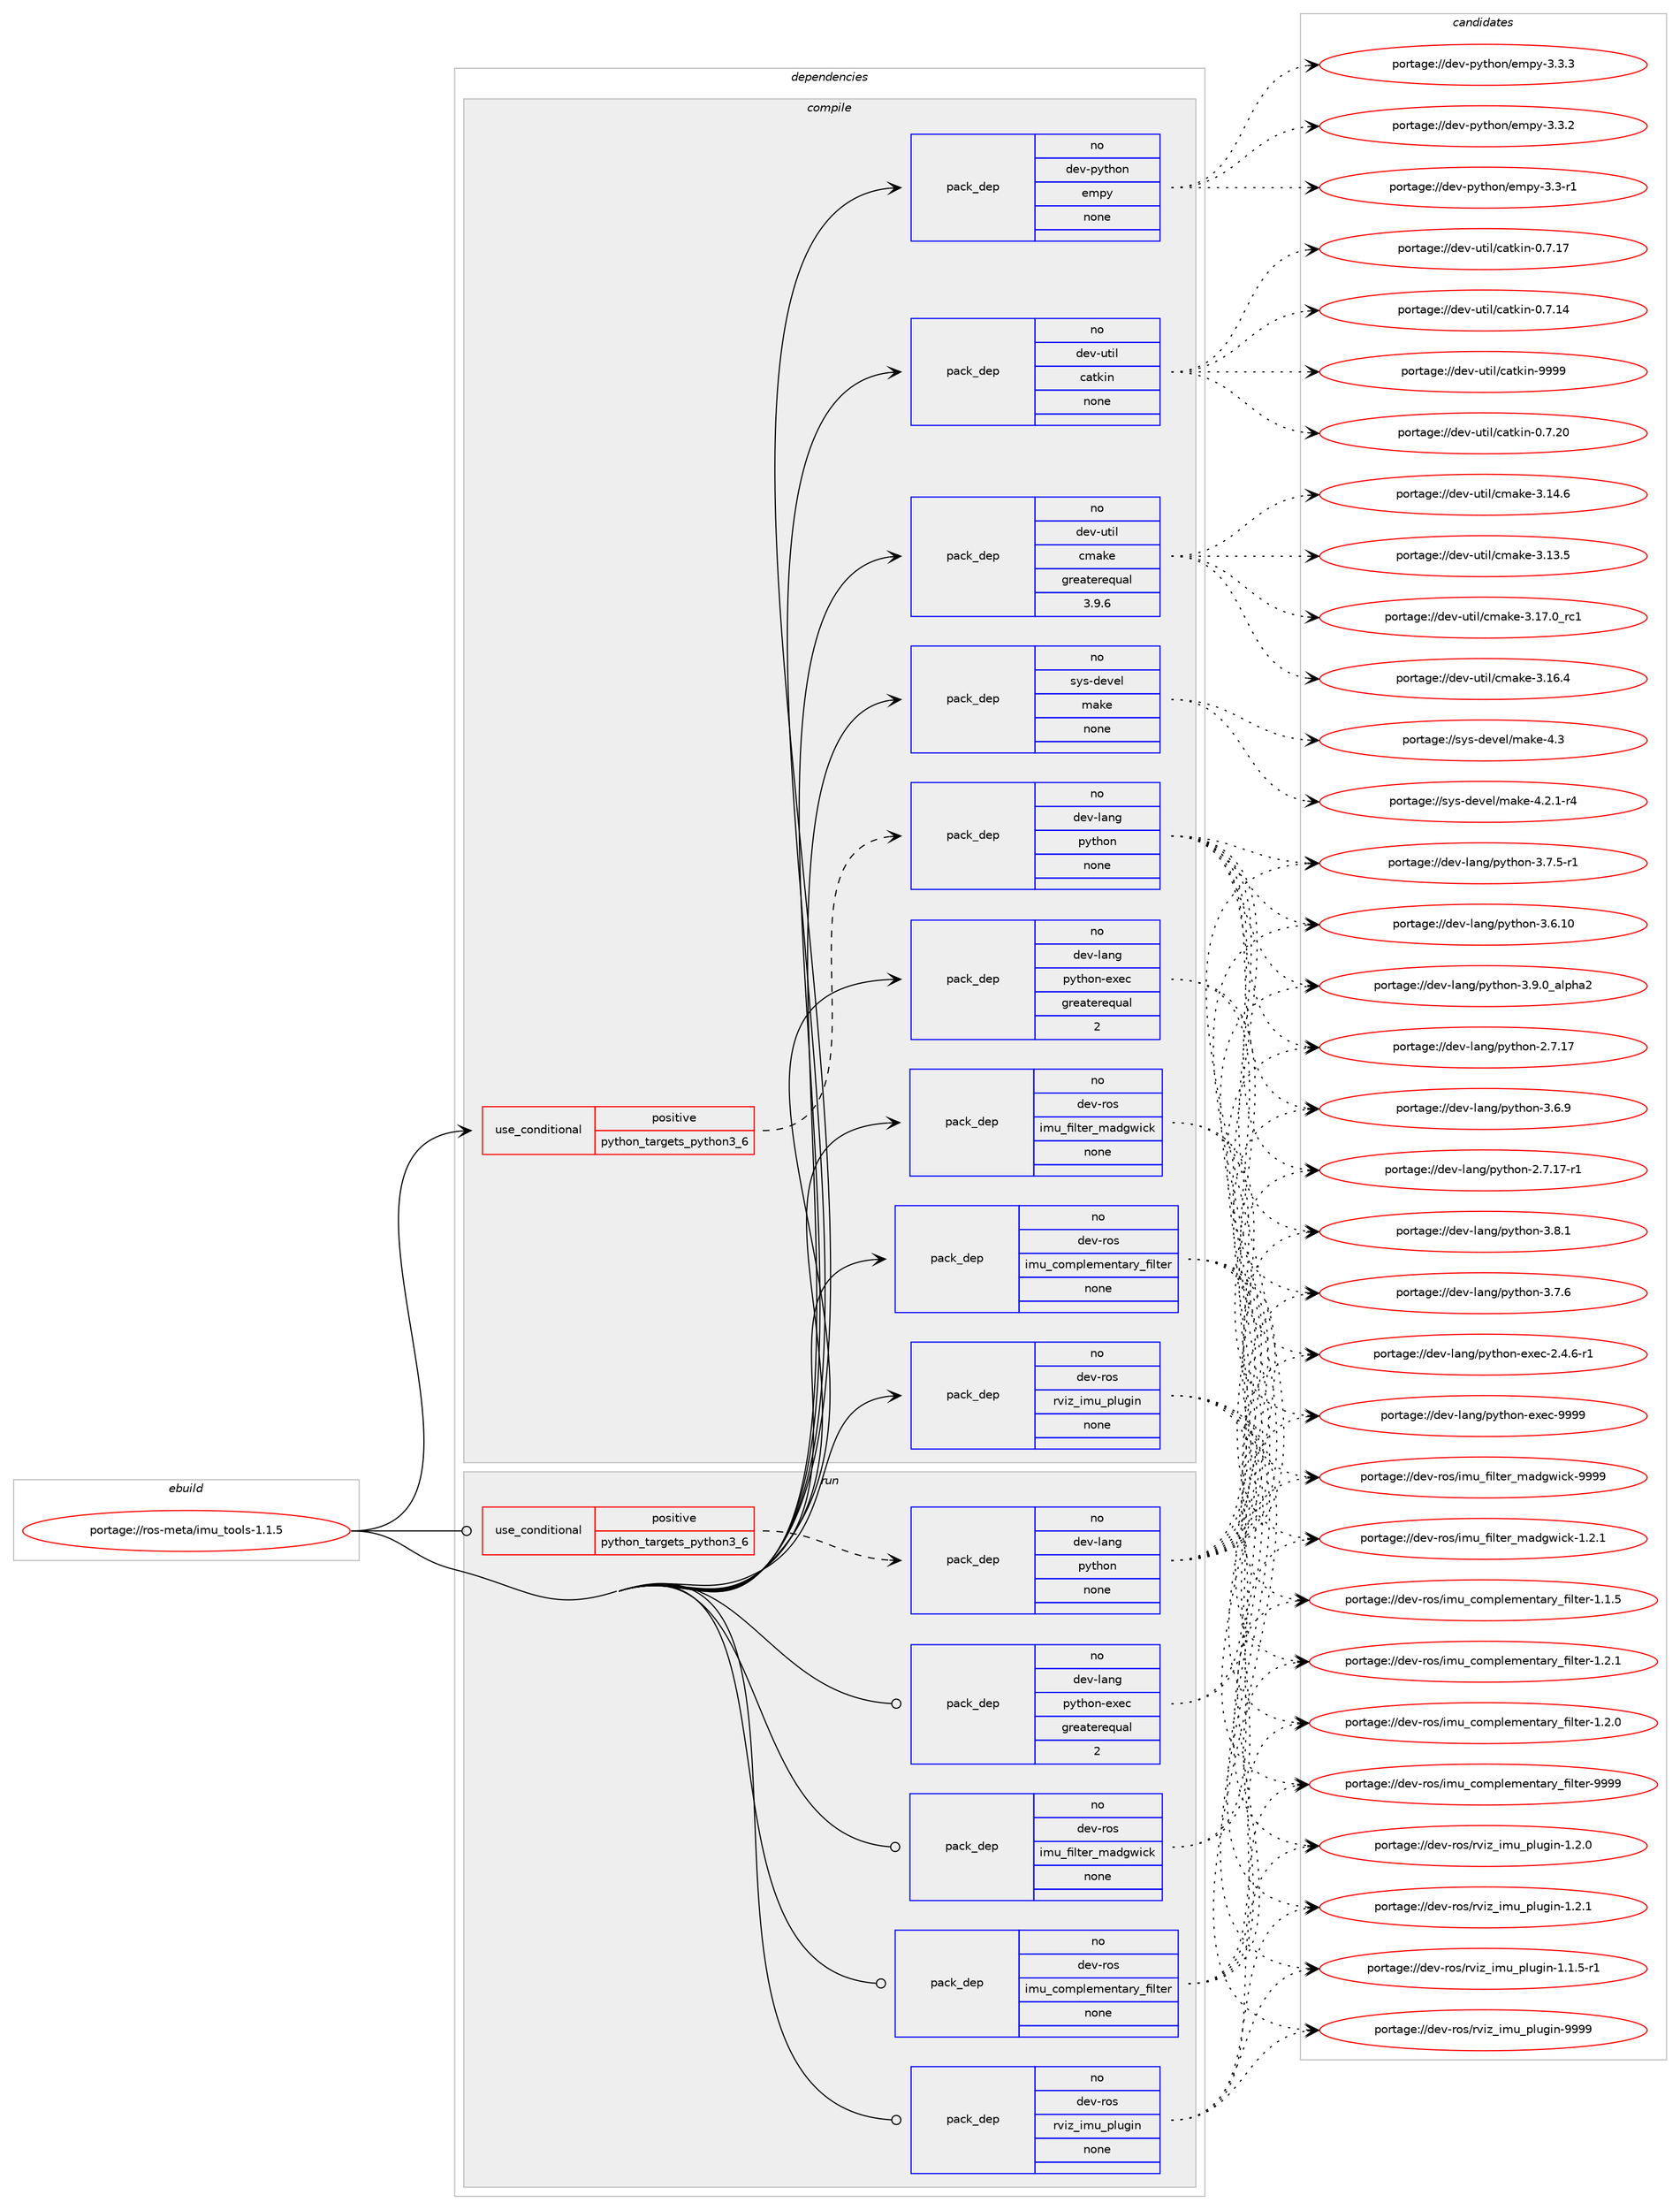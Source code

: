 digraph prolog {

# *************
# Graph options
# *************

newrank=true;
concentrate=true;
compound=true;
graph [rankdir=LR,fontname=Helvetica,fontsize=10,ranksep=1.5];#, ranksep=2.5, nodesep=0.2];
edge  [arrowhead=vee];
node  [fontname=Helvetica,fontsize=10];

# **********
# The ebuild
# **********

subgraph cluster_leftcol {
color=gray;
rank=same;
label=<<i>ebuild</i>>;
id [label="portage://ros-meta/imu_tools-1.1.5", color=red, width=4, href="../ros-meta/imu_tools-1.1.5.svg"];
}

# ****************
# The dependencies
# ****************

subgraph cluster_midcol {
color=gray;
label=<<i>dependencies</i>>;
subgraph cluster_compile {
fillcolor="#eeeeee";
style=filled;
label=<<i>compile</i>>;
subgraph cond18391 {
dependency95228 [label=<<TABLE BORDER="0" CELLBORDER="1" CELLSPACING="0" CELLPADDING="4"><TR><TD ROWSPAN="3" CELLPADDING="10">use_conditional</TD></TR><TR><TD>positive</TD></TR><TR><TD>python_targets_python3_6</TD></TR></TABLE>>, shape=none, color=red];
subgraph pack75142 {
dependency95229 [label=<<TABLE BORDER="0" CELLBORDER="1" CELLSPACING="0" CELLPADDING="4" WIDTH="220"><TR><TD ROWSPAN="6" CELLPADDING="30">pack_dep</TD></TR><TR><TD WIDTH="110">no</TD></TR><TR><TD>dev-lang</TD></TR><TR><TD>python</TD></TR><TR><TD>none</TD></TR><TR><TD></TD></TR></TABLE>>, shape=none, color=blue];
}
dependency95228:e -> dependency95229:w [weight=20,style="dashed",arrowhead="vee"];
}
id:e -> dependency95228:w [weight=20,style="solid",arrowhead="vee"];
subgraph pack75143 {
dependency95230 [label=<<TABLE BORDER="0" CELLBORDER="1" CELLSPACING="0" CELLPADDING="4" WIDTH="220"><TR><TD ROWSPAN="6" CELLPADDING="30">pack_dep</TD></TR><TR><TD WIDTH="110">no</TD></TR><TR><TD>dev-lang</TD></TR><TR><TD>python-exec</TD></TR><TR><TD>greaterequal</TD></TR><TR><TD>2</TD></TR></TABLE>>, shape=none, color=blue];
}
id:e -> dependency95230:w [weight=20,style="solid",arrowhead="vee"];
subgraph pack75144 {
dependency95231 [label=<<TABLE BORDER="0" CELLBORDER="1" CELLSPACING="0" CELLPADDING="4" WIDTH="220"><TR><TD ROWSPAN="6" CELLPADDING="30">pack_dep</TD></TR><TR><TD WIDTH="110">no</TD></TR><TR><TD>dev-python</TD></TR><TR><TD>empy</TD></TR><TR><TD>none</TD></TR><TR><TD></TD></TR></TABLE>>, shape=none, color=blue];
}
id:e -> dependency95231:w [weight=20,style="solid",arrowhead="vee"];
subgraph pack75145 {
dependency95232 [label=<<TABLE BORDER="0" CELLBORDER="1" CELLSPACING="0" CELLPADDING="4" WIDTH="220"><TR><TD ROWSPAN="6" CELLPADDING="30">pack_dep</TD></TR><TR><TD WIDTH="110">no</TD></TR><TR><TD>dev-ros</TD></TR><TR><TD>imu_complementary_filter</TD></TR><TR><TD>none</TD></TR><TR><TD></TD></TR></TABLE>>, shape=none, color=blue];
}
id:e -> dependency95232:w [weight=20,style="solid",arrowhead="vee"];
subgraph pack75146 {
dependency95233 [label=<<TABLE BORDER="0" CELLBORDER="1" CELLSPACING="0" CELLPADDING="4" WIDTH="220"><TR><TD ROWSPAN="6" CELLPADDING="30">pack_dep</TD></TR><TR><TD WIDTH="110">no</TD></TR><TR><TD>dev-ros</TD></TR><TR><TD>imu_filter_madgwick</TD></TR><TR><TD>none</TD></TR><TR><TD></TD></TR></TABLE>>, shape=none, color=blue];
}
id:e -> dependency95233:w [weight=20,style="solid",arrowhead="vee"];
subgraph pack75147 {
dependency95234 [label=<<TABLE BORDER="0" CELLBORDER="1" CELLSPACING="0" CELLPADDING="4" WIDTH="220"><TR><TD ROWSPAN="6" CELLPADDING="30">pack_dep</TD></TR><TR><TD WIDTH="110">no</TD></TR><TR><TD>dev-ros</TD></TR><TR><TD>rviz_imu_plugin</TD></TR><TR><TD>none</TD></TR><TR><TD></TD></TR></TABLE>>, shape=none, color=blue];
}
id:e -> dependency95234:w [weight=20,style="solid",arrowhead="vee"];
subgraph pack75148 {
dependency95235 [label=<<TABLE BORDER="0" CELLBORDER="1" CELLSPACING="0" CELLPADDING="4" WIDTH="220"><TR><TD ROWSPAN="6" CELLPADDING="30">pack_dep</TD></TR><TR><TD WIDTH="110">no</TD></TR><TR><TD>dev-util</TD></TR><TR><TD>catkin</TD></TR><TR><TD>none</TD></TR><TR><TD></TD></TR></TABLE>>, shape=none, color=blue];
}
id:e -> dependency95235:w [weight=20,style="solid",arrowhead="vee"];
subgraph pack75149 {
dependency95236 [label=<<TABLE BORDER="0" CELLBORDER="1" CELLSPACING="0" CELLPADDING="4" WIDTH="220"><TR><TD ROWSPAN="6" CELLPADDING="30">pack_dep</TD></TR><TR><TD WIDTH="110">no</TD></TR><TR><TD>dev-util</TD></TR><TR><TD>cmake</TD></TR><TR><TD>greaterequal</TD></TR><TR><TD>3.9.6</TD></TR></TABLE>>, shape=none, color=blue];
}
id:e -> dependency95236:w [weight=20,style="solid",arrowhead="vee"];
subgraph pack75150 {
dependency95237 [label=<<TABLE BORDER="0" CELLBORDER="1" CELLSPACING="0" CELLPADDING="4" WIDTH="220"><TR><TD ROWSPAN="6" CELLPADDING="30">pack_dep</TD></TR><TR><TD WIDTH="110">no</TD></TR><TR><TD>sys-devel</TD></TR><TR><TD>make</TD></TR><TR><TD>none</TD></TR><TR><TD></TD></TR></TABLE>>, shape=none, color=blue];
}
id:e -> dependency95237:w [weight=20,style="solid",arrowhead="vee"];
}
subgraph cluster_compileandrun {
fillcolor="#eeeeee";
style=filled;
label=<<i>compile and run</i>>;
}
subgraph cluster_run {
fillcolor="#eeeeee";
style=filled;
label=<<i>run</i>>;
subgraph cond18392 {
dependency95238 [label=<<TABLE BORDER="0" CELLBORDER="1" CELLSPACING="0" CELLPADDING="4"><TR><TD ROWSPAN="3" CELLPADDING="10">use_conditional</TD></TR><TR><TD>positive</TD></TR><TR><TD>python_targets_python3_6</TD></TR></TABLE>>, shape=none, color=red];
subgraph pack75151 {
dependency95239 [label=<<TABLE BORDER="0" CELLBORDER="1" CELLSPACING="0" CELLPADDING="4" WIDTH="220"><TR><TD ROWSPAN="6" CELLPADDING="30">pack_dep</TD></TR><TR><TD WIDTH="110">no</TD></TR><TR><TD>dev-lang</TD></TR><TR><TD>python</TD></TR><TR><TD>none</TD></TR><TR><TD></TD></TR></TABLE>>, shape=none, color=blue];
}
dependency95238:e -> dependency95239:w [weight=20,style="dashed",arrowhead="vee"];
}
id:e -> dependency95238:w [weight=20,style="solid",arrowhead="odot"];
subgraph pack75152 {
dependency95240 [label=<<TABLE BORDER="0" CELLBORDER="1" CELLSPACING="0" CELLPADDING="4" WIDTH="220"><TR><TD ROWSPAN="6" CELLPADDING="30">pack_dep</TD></TR><TR><TD WIDTH="110">no</TD></TR><TR><TD>dev-lang</TD></TR><TR><TD>python-exec</TD></TR><TR><TD>greaterequal</TD></TR><TR><TD>2</TD></TR></TABLE>>, shape=none, color=blue];
}
id:e -> dependency95240:w [weight=20,style="solid",arrowhead="odot"];
subgraph pack75153 {
dependency95241 [label=<<TABLE BORDER="0" CELLBORDER="1" CELLSPACING="0" CELLPADDING="4" WIDTH="220"><TR><TD ROWSPAN="6" CELLPADDING="30">pack_dep</TD></TR><TR><TD WIDTH="110">no</TD></TR><TR><TD>dev-ros</TD></TR><TR><TD>imu_complementary_filter</TD></TR><TR><TD>none</TD></TR><TR><TD></TD></TR></TABLE>>, shape=none, color=blue];
}
id:e -> dependency95241:w [weight=20,style="solid",arrowhead="odot"];
subgraph pack75154 {
dependency95242 [label=<<TABLE BORDER="0" CELLBORDER="1" CELLSPACING="0" CELLPADDING="4" WIDTH="220"><TR><TD ROWSPAN="6" CELLPADDING="30">pack_dep</TD></TR><TR><TD WIDTH="110">no</TD></TR><TR><TD>dev-ros</TD></TR><TR><TD>imu_filter_madgwick</TD></TR><TR><TD>none</TD></TR><TR><TD></TD></TR></TABLE>>, shape=none, color=blue];
}
id:e -> dependency95242:w [weight=20,style="solid",arrowhead="odot"];
subgraph pack75155 {
dependency95243 [label=<<TABLE BORDER="0" CELLBORDER="1" CELLSPACING="0" CELLPADDING="4" WIDTH="220"><TR><TD ROWSPAN="6" CELLPADDING="30">pack_dep</TD></TR><TR><TD WIDTH="110">no</TD></TR><TR><TD>dev-ros</TD></TR><TR><TD>rviz_imu_plugin</TD></TR><TR><TD>none</TD></TR><TR><TD></TD></TR></TABLE>>, shape=none, color=blue];
}
id:e -> dependency95243:w [weight=20,style="solid",arrowhead="odot"];
}
}

# **************
# The candidates
# **************

subgraph cluster_choices {
rank=same;
color=gray;
label=<<i>candidates</i>>;

subgraph choice75142 {
color=black;
nodesep=1;
choice10010111845108971101034711212111610411111045514657464895971081121049750 [label="portage://dev-lang/python-3.9.0_alpha2", color=red, width=4,href="../dev-lang/python-3.9.0_alpha2.svg"];
choice100101118451089711010347112121116104111110455146564649 [label="portage://dev-lang/python-3.8.1", color=red, width=4,href="../dev-lang/python-3.8.1.svg"];
choice100101118451089711010347112121116104111110455146554654 [label="portage://dev-lang/python-3.7.6", color=red, width=4,href="../dev-lang/python-3.7.6.svg"];
choice1001011184510897110103471121211161041111104551465546534511449 [label="portage://dev-lang/python-3.7.5-r1", color=red, width=4,href="../dev-lang/python-3.7.5-r1.svg"];
choice100101118451089711010347112121116104111110455146544657 [label="portage://dev-lang/python-3.6.9", color=red, width=4,href="../dev-lang/python-3.6.9.svg"];
choice10010111845108971101034711212111610411111045514654464948 [label="portage://dev-lang/python-3.6.10", color=red, width=4,href="../dev-lang/python-3.6.10.svg"];
choice100101118451089711010347112121116104111110455046554649554511449 [label="portage://dev-lang/python-2.7.17-r1", color=red, width=4,href="../dev-lang/python-2.7.17-r1.svg"];
choice10010111845108971101034711212111610411111045504655464955 [label="portage://dev-lang/python-2.7.17", color=red, width=4,href="../dev-lang/python-2.7.17.svg"];
dependency95229:e -> choice10010111845108971101034711212111610411111045514657464895971081121049750:w [style=dotted,weight="100"];
dependency95229:e -> choice100101118451089711010347112121116104111110455146564649:w [style=dotted,weight="100"];
dependency95229:e -> choice100101118451089711010347112121116104111110455146554654:w [style=dotted,weight="100"];
dependency95229:e -> choice1001011184510897110103471121211161041111104551465546534511449:w [style=dotted,weight="100"];
dependency95229:e -> choice100101118451089711010347112121116104111110455146544657:w [style=dotted,weight="100"];
dependency95229:e -> choice10010111845108971101034711212111610411111045514654464948:w [style=dotted,weight="100"];
dependency95229:e -> choice100101118451089711010347112121116104111110455046554649554511449:w [style=dotted,weight="100"];
dependency95229:e -> choice10010111845108971101034711212111610411111045504655464955:w [style=dotted,weight="100"];
}
subgraph choice75143 {
color=black;
nodesep=1;
choice10010111845108971101034711212111610411111045101120101994557575757 [label="portage://dev-lang/python-exec-9999", color=red, width=4,href="../dev-lang/python-exec-9999.svg"];
choice10010111845108971101034711212111610411111045101120101994550465246544511449 [label="portage://dev-lang/python-exec-2.4.6-r1", color=red, width=4,href="../dev-lang/python-exec-2.4.6-r1.svg"];
dependency95230:e -> choice10010111845108971101034711212111610411111045101120101994557575757:w [style=dotted,weight="100"];
dependency95230:e -> choice10010111845108971101034711212111610411111045101120101994550465246544511449:w [style=dotted,weight="100"];
}
subgraph choice75144 {
color=black;
nodesep=1;
choice1001011184511212111610411111047101109112121455146514651 [label="portage://dev-python/empy-3.3.3", color=red, width=4,href="../dev-python/empy-3.3.3.svg"];
choice1001011184511212111610411111047101109112121455146514650 [label="portage://dev-python/empy-3.3.2", color=red, width=4,href="../dev-python/empy-3.3.2.svg"];
choice1001011184511212111610411111047101109112121455146514511449 [label="portage://dev-python/empy-3.3-r1", color=red, width=4,href="../dev-python/empy-3.3-r1.svg"];
dependency95231:e -> choice1001011184511212111610411111047101109112121455146514651:w [style=dotted,weight="100"];
dependency95231:e -> choice1001011184511212111610411111047101109112121455146514650:w [style=dotted,weight="100"];
dependency95231:e -> choice1001011184511212111610411111047101109112121455146514511449:w [style=dotted,weight="100"];
}
subgraph choice75145 {
color=black;
nodesep=1;
choice1001011184511411111547105109117959911110911210810110910111011697114121951021051081161011144557575757 [label="portage://dev-ros/imu_complementary_filter-9999", color=red, width=4,href="../dev-ros/imu_complementary_filter-9999.svg"];
choice100101118451141111154710510911795991111091121081011091011101169711412195102105108116101114454946504649 [label="portage://dev-ros/imu_complementary_filter-1.2.1", color=red, width=4,href="../dev-ros/imu_complementary_filter-1.2.1.svg"];
choice100101118451141111154710510911795991111091121081011091011101169711412195102105108116101114454946504648 [label="portage://dev-ros/imu_complementary_filter-1.2.0", color=red, width=4,href="../dev-ros/imu_complementary_filter-1.2.0.svg"];
choice100101118451141111154710510911795991111091121081011091011101169711412195102105108116101114454946494653 [label="portage://dev-ros/imu_complementary_filter-1.1.5", color=red, width=4,href="../dev-ros/imu_complementary_filter-1.1.5.svg"];
dependency95232:e -> choice1001011184511411111547105109117959911110911210810110910111011697114121951021051081161011144557575757:w [style=dotted,weight="100"];
dependency95232:e -> choice100101118451141111154710510911795991111091121081011091011101169711412195102105108116101114454946504649:w [style=dotted,weight="100"];
dependency95232:e -> choice100101118451141111154710510911795991111091121081011091011101169711412195102105108116101114454946504648:w [style=dotted,weight="100"];
dependency95232:e -> choice100101118451141111154710510911795991111091121081011091011101169711412195102105108116101114454946494653:w [style=dotted,weight="100"];
}
subgraph choice75146 {
color=black;
nodesep=1;
choice1001011184511411111547105109117951021051081161011149510997100103119105991074557575757 [label="portage://dev-ros/imu_filter_madgwick-9999", color=red, width=4,href="../dev-ros/imu_filter_madgwick-9999.svg"];
choice100101118451141111154710510911795102105108116101114951099710010311910599107454946504649 [label="portage://dev-ros/imu_filter_madgwick-1.2.1", color=red, width=4,href="../dev-ros/imu_filter_madgwick-1.2.1.svg"];
dependency95233:e -> choice1001011184511411111547105109117951021051081161011149510997100103119105991074557575757:w [style=dotted,weight="100"];
dependency95233:e -> choice100101118451141111154710510911795102105108116101114951099710010311910599107454946504649:w [style=dotted,weight="100"];
}
subgraph choice75147 {
color=black;
nodesep=1;
choice100101118451141111154711411810512295105109117951121081171031051104557575757 [label="portage://dev-ros/rviz_imu_plugin-9999", color=red, width=4,href="../dev-ros/rviz_imu_plugin-9999.svg"];
choice10010111845114111115471141181051229510510911795112108117103105110454946504649 [label="portage://dev-ros/rviz_imu_plugin-1.2.1", color=red, width=4,href="../dev-ros/rviz_imu_plugin-1.2.1.svg"];
choice10010111845114111115471141181051229510510911795112108117103105110454946504648 [label="portage://dev-ros/rviz_imu_plugin-1.2.0", color=red, width=4,href="../dev-ros/rviz_imu_plugin-1.2.0.svg"];
choice100101118451141111154711411810512295105109117951121081171031051104549464946534511449 [label="portage://dev-ros/rviz_imu_plugin-1.1.5-r1", color=red, width=4,href="../dev-ros/rviz_imu_plugin-1.1.5-r1.svg"];
dependency95234:e -> choice100101118451141111154711411810512295105109117951121081171031051104557575757:w [style=dotted,weight="100"];
dependency95234:e -> choice10010111845114111115471141181051229510510911795112108117103105110454946504649:w [style=dotted,weight="100"];
dependency95234:e -> choice10010111845114111115471141181051229510510911795112108117103105110454946504648:w [style=dotted,weight="100"];
dependency95234:e -> choice100101118451141111154711411810512295105109117951121081171031051104549464946534511449:w [style=dotted,weight="100"];
}
subgraph choice75148 {
color=black;
nodesep=1;
choice100101118451171161051084799971161071051104557575757 [label="portage://dev-util/catkin-9999", color=red, width=4,href="../dev-util/catkin-9999.svg"];
choice1001011184511711610510847999711610710511045484655465048 [label="portage://dev-util/catkin-0.7.20", color=red, width=4,href="../dev-util/catkin-0.7.20.svg"];
choice1001011184511711610510847999711610710511045484655464955 [label="portage://dev-util/catkin-0.7.17", color=red, width=4,href="../dev-util/catkin-0.7.17.svg"];
choice1001011184511711610510847999711610710511045484655464952 [label="portage://dev-util/catkin-0.7.14", color=red, width=4,href="../dev-util/catkin-0.7.14.svg"];
dependency95235:e -> choice100101118451171161051084799971161071051104557575757:w [style=dotted,weight="100"];
dependency95235:e -> choice1001011184511711610510847999711610710511045484655465048:w [style=dotted,weight="100"];
dependency95235:e -> choice1001011184511711610510847999711610710511045484655464955:w [style=dotted,weight="100"];
dependency95235:e -> choice1001011184511711610510847999711610710511045484655464952:w [style=dotted,weight="100"];
}
subgraph choice75149 {
color=black;
nodesep=1;
choice1001011184511711610510847991099710710145514649554648951149949 [label="portage://dev-util/cmake-3.17.0_rc1", color=red, width=4,href="../dev-util/cmake-3.17.0_rc1.svg"];
choice1001011184511711610510847991099710710145514649544652 [label="portage://dev-util/cmake-3.16.4", color=red, width=4,href="../dev-util/cmake-3.16.4.svg"];
choice1001011184511711610510847991099710710145514649524654 [label="portage://dev-util/cmake-3.14.6", color=red, width=4,href="../dev-util/cmake-3.14.6.svg"];
choice1001011184511711610510847991099710710145514649514653 [label="portage://dev-util/cmake-3.13.5", color=red, width=4,href="../dev-util/cmake-3.13.5.svg"];
dependency95236:e -> choice1001011184511711610510847991099710710145514649554648951149949:w [style=dotted,weight="100"];
dependency95236:e -> choice1001011184511711610510847991099710710145514649544652:w [style=dotted,weight="100"];
dependency95236:e -> choice1001011184511711610510847991099710710145514649524654:w [style=dotted,weight="100"];
dependency95236:e -> choice1001011184511711610510847991099710710145514649514653:w [style=dotted,weight="100"];
}
subgraph choice75150 {
color=black;
nodesep=1;
choice11512111545100101118101108471099710710145524651 [label="portage://sys-devel/make-4.3", color=red, width=4,href="../sys-devel/make-4.3.svg"];
choice1151211154510010111810110847109971071014552465046494511452 [label="portage://sys-devel/make-4.2.1-r4", color=red, width=4,href="../sys-devel/make-4.2.1-r4.svg"];
dependency95237:e -> choice11512111545100101118101108471099710710145524651:w [style=dotted,weight="100"];
dependency95237:e -> choice1151211154510010111810110847109971071014552465046494511452:w [style=dotted,weight="100"];
}
subgraph choice75151 {
color=black;
nodesep=1;
choice10010111845108971101034711212111610411111045514657464895971081121049750 [label="portage://dev-lang/python-3.9.0_alpha2", color=red, width=4,href="../dev-lang/python-3.9.0_alpha2.svg"];
choice100101118451089711010347112121116104111110455146564649 [label="portage://dev-lang/python-3.8.1", color=red, width=4,href="../dev-lang/python-3.8.1.svg"];
choice100101118451089711010347112121116104111110455146554654 [label="portage://dev-lang/python-3.7.6", color=red, width=4,href="../dev-lang/python-3.7.6.svg"];
choice1001011184510897110103471121211161041111104551465546534511449 [label="portage://dev-lang/python-3.7.5-r1", color=red, width=4,href="../dev-lang/python-3.7.5-r1.svg"];
choice100101118451089711010347112121116104111110455146544657 [label="portage://dev-lang/python-3.6.9", color=red, width=4,href="../dev-lang/python-3.6.9.svg"];
choice10010111845108971101034711212111610411111045514654464948 [label="portage://dev-lang/python-3.6.10", color=red, width=4,href="../dev-lang/python-3.6.10.svg"];
choice100101118451089711010347112121116104111110455046554649554511449 [label="portage://dev-lang/python-2.7.17-r1", color=red, width=4,href="../dev-lang/python-2.7.17-r1.svg"];
choice10010111845108971101034711212111610411111045504655464955 [label="portage://dev-lang/python-2.7.17", color=red, width=4,href="../dev-lang/python-2.7.17.svg"];
dependency95239:e -> choice10010111845108971101034711212111610411111045514657464895971081121049750:w [style=dotted,weight="100"];
dependency95239:e -> choice100101118451089711010347112121116104111110455146564649:w [style=dotted,weight="100"];
dependency95239:e -> choice100101118451089711010347112121116104111110455146554654:w [style=dotted,weight="100"];
dependency95239:e -> choice1001011184510897110103471121211161041111104551465546534511449:w [style=dotted,weight="100"];
dependency95239:e -> choice100101118451089711010347112121116104111110455146544657:w [style=dotted,weight="100"];
dependency95239:e -> choice10010111845108971101034711212111610411111045514654464948:w [style=dotted,weight="100"];
dependency95239:e -> choice100101118451089711010347112121116104111110455046554649554511449:w [style=dotted,weight="100"];
dependency95239:e -> choice10010111845108971101034711212111610411111045504655464955:w [style=dotted,weight="100"];
}
subgraph choice75152 {
color=black;
nodesep=1;
choice10010111845108971101034711212111610411111045101120101994557575757 [label="portage://dev-lang/python-exec-9999", color=red, width=4,href="../dev-lang/python-exec-9999.svg"];
choice10010111845108971101034711212111610411111045101120101994550465246544511449 [label="portage://dev-lang/python-exec-2.4.6-r1", color=red, width=4,href="../dev-lang/python-exec-2.4.6-r1.svg"];
dependency95240:e -> choice10010111845108971101034711212111610411111045101120101994557575757:w [style=dotted,weight="100"];
dependency95240:e -> choice10010111845108971101034711212111610411111045101120101994550465246544511449:w [style=dotted,weight="100"];
}
subgraph choice75153 {
color=black;
nodesep=1;
choice1001011184511411111547105109117959911110911210810110910111011697114121951021051081161011144557575757 [label="portage://dev-ros/imu_complementary_filter-9999", color=red, width=4,href="../dev-ros/imu_complementary_filter-9999.svg"];
choice100101118451141111154710510911795991111091121081011091011101169711412195102105108116101114454946504649 [label="portage://dev-ros/imu_complementary_filter-1.2.1", color=red, width=4,href="../dev-ros/imu_complementary_filter-1.2.1.svg"];
choice100101118451141111154710510911795991111091121081011091011101169711412195102105108116101114454946504648 [label="portage://dev-ros/imu_complementary_filter-1.2.0", color=red, width=4,href="../dev-ros/imu_complementary_filter-1.2.0.svg"];
choice100101118451141111154710510911795991111091121081011091011101169711412195102105108116101114454946494653 [label="portage://dev-ros/imu_complementary_filter-1.1.5", color=red, width=4,href="../dev-ros/imu_complementary_filter-1.1.5.svg"];
dependency95241:e -> choice1001011184511411111547105109117959911110911210810110910111011697114121951021051081161011144557575757:w [style=dotted,weight="100"];
dependency95241:e -> choice100101118451141111154710510911795991111091121081011091011101169711412195102105108116101114454946504649:w [style=dotted,weight="100"];
dependency95241:e -> choice100101118451141111154710510911795991111091121081011091011101169711412195102105108116101114454946504648:w [style=dotted,weight="100"];
dependency95241:e -> choice100101118451141111154710510911795991111091121081011091011101169711412195102105108116101114454946494653:w [style=dotted,weight="100"];
}
subgraph choice75154 {
color=black;
nodesep=1;
choice1001011184511411111547105109117951021051081161011149510997100103119105991074557575757 [label="portage://dev-ros/imu_filter_madgwick-9999", color=red, width=4,href="../dev-ros/imu_filter_madgwick-9999.svg"];
choice100101118451141111154710510911795102105108116101114951099710010311910599107454946504649 [label="portage://dev-ros/imu_filter_madgwick-1.2.1", color=red, width=4,href="../dev-ros/imu_filter_madgwick-1.2.1.svg"];
dependency95242:e -> choice1001011184511411111547105109117951021051081161011149510997100103119105991074557575757:w [style=dotted,weight="100"];
dependency95242:e -> choice100101118451141111154710510911795102105108116101114951099710010311910599107454946504649:w [style=dotted,weight="100"];
}
subgraph choice75155 {
color=black;
nodesep=1;
choice100101118451141111154711411810512295105109117951121081171031051104557575757 [label="portage://dev-ros/rviz_imu_plugin-9999", color=red, width=4,href="../dev-ros/rviz_imu_plugin-9999.svg"];
choice10010111845114111115471141181051229510510911795112108117103105110454946504649 [label="portage://dev-ros/rviz_imu_plugin-1.2.1", color=red, width=4,href="../dev-ros/rviz_imu_plugin-1.2.1.svg"];
choice10010111845114111115471141181051229510510911795112108117103105110454946504648 [label="portage://dev-ros/rviz_imu_plugin-1.2.0", color=red, width=4,href="../dev-ros/rviz_imu_plugin-1.2.0.svg"];
choice100101118451141111154711411810512295105109117951121081171031051104549464946534511449 [label="portage://dev-ros/rviz_imu_plugin-1.1.5-r1", color=red, width=4,href="../dev-ros/rviz_imu_plugin-1.1.5-r1.svg"];
dependency95243:e -> choice100101118451141111154711411810512295105109117951121081171031051104557575757:w [style=dotted,weight="100"];
dependency95243:e -> choice10010111845114111115471141181051229510510911795112108117103105110454946504649:w [style=dotted,weight="100"];
dependency95243:e -> choice10010111845114111115471141181051229510510911795112108117103105110454946504648:w [style=dotted,weight="100"];
dependency95243:e -> choice100101118451141111154711411810512295105109117951121081171031051104549464946534511449:w [style=dotted,weight="100"];
}
}

}
